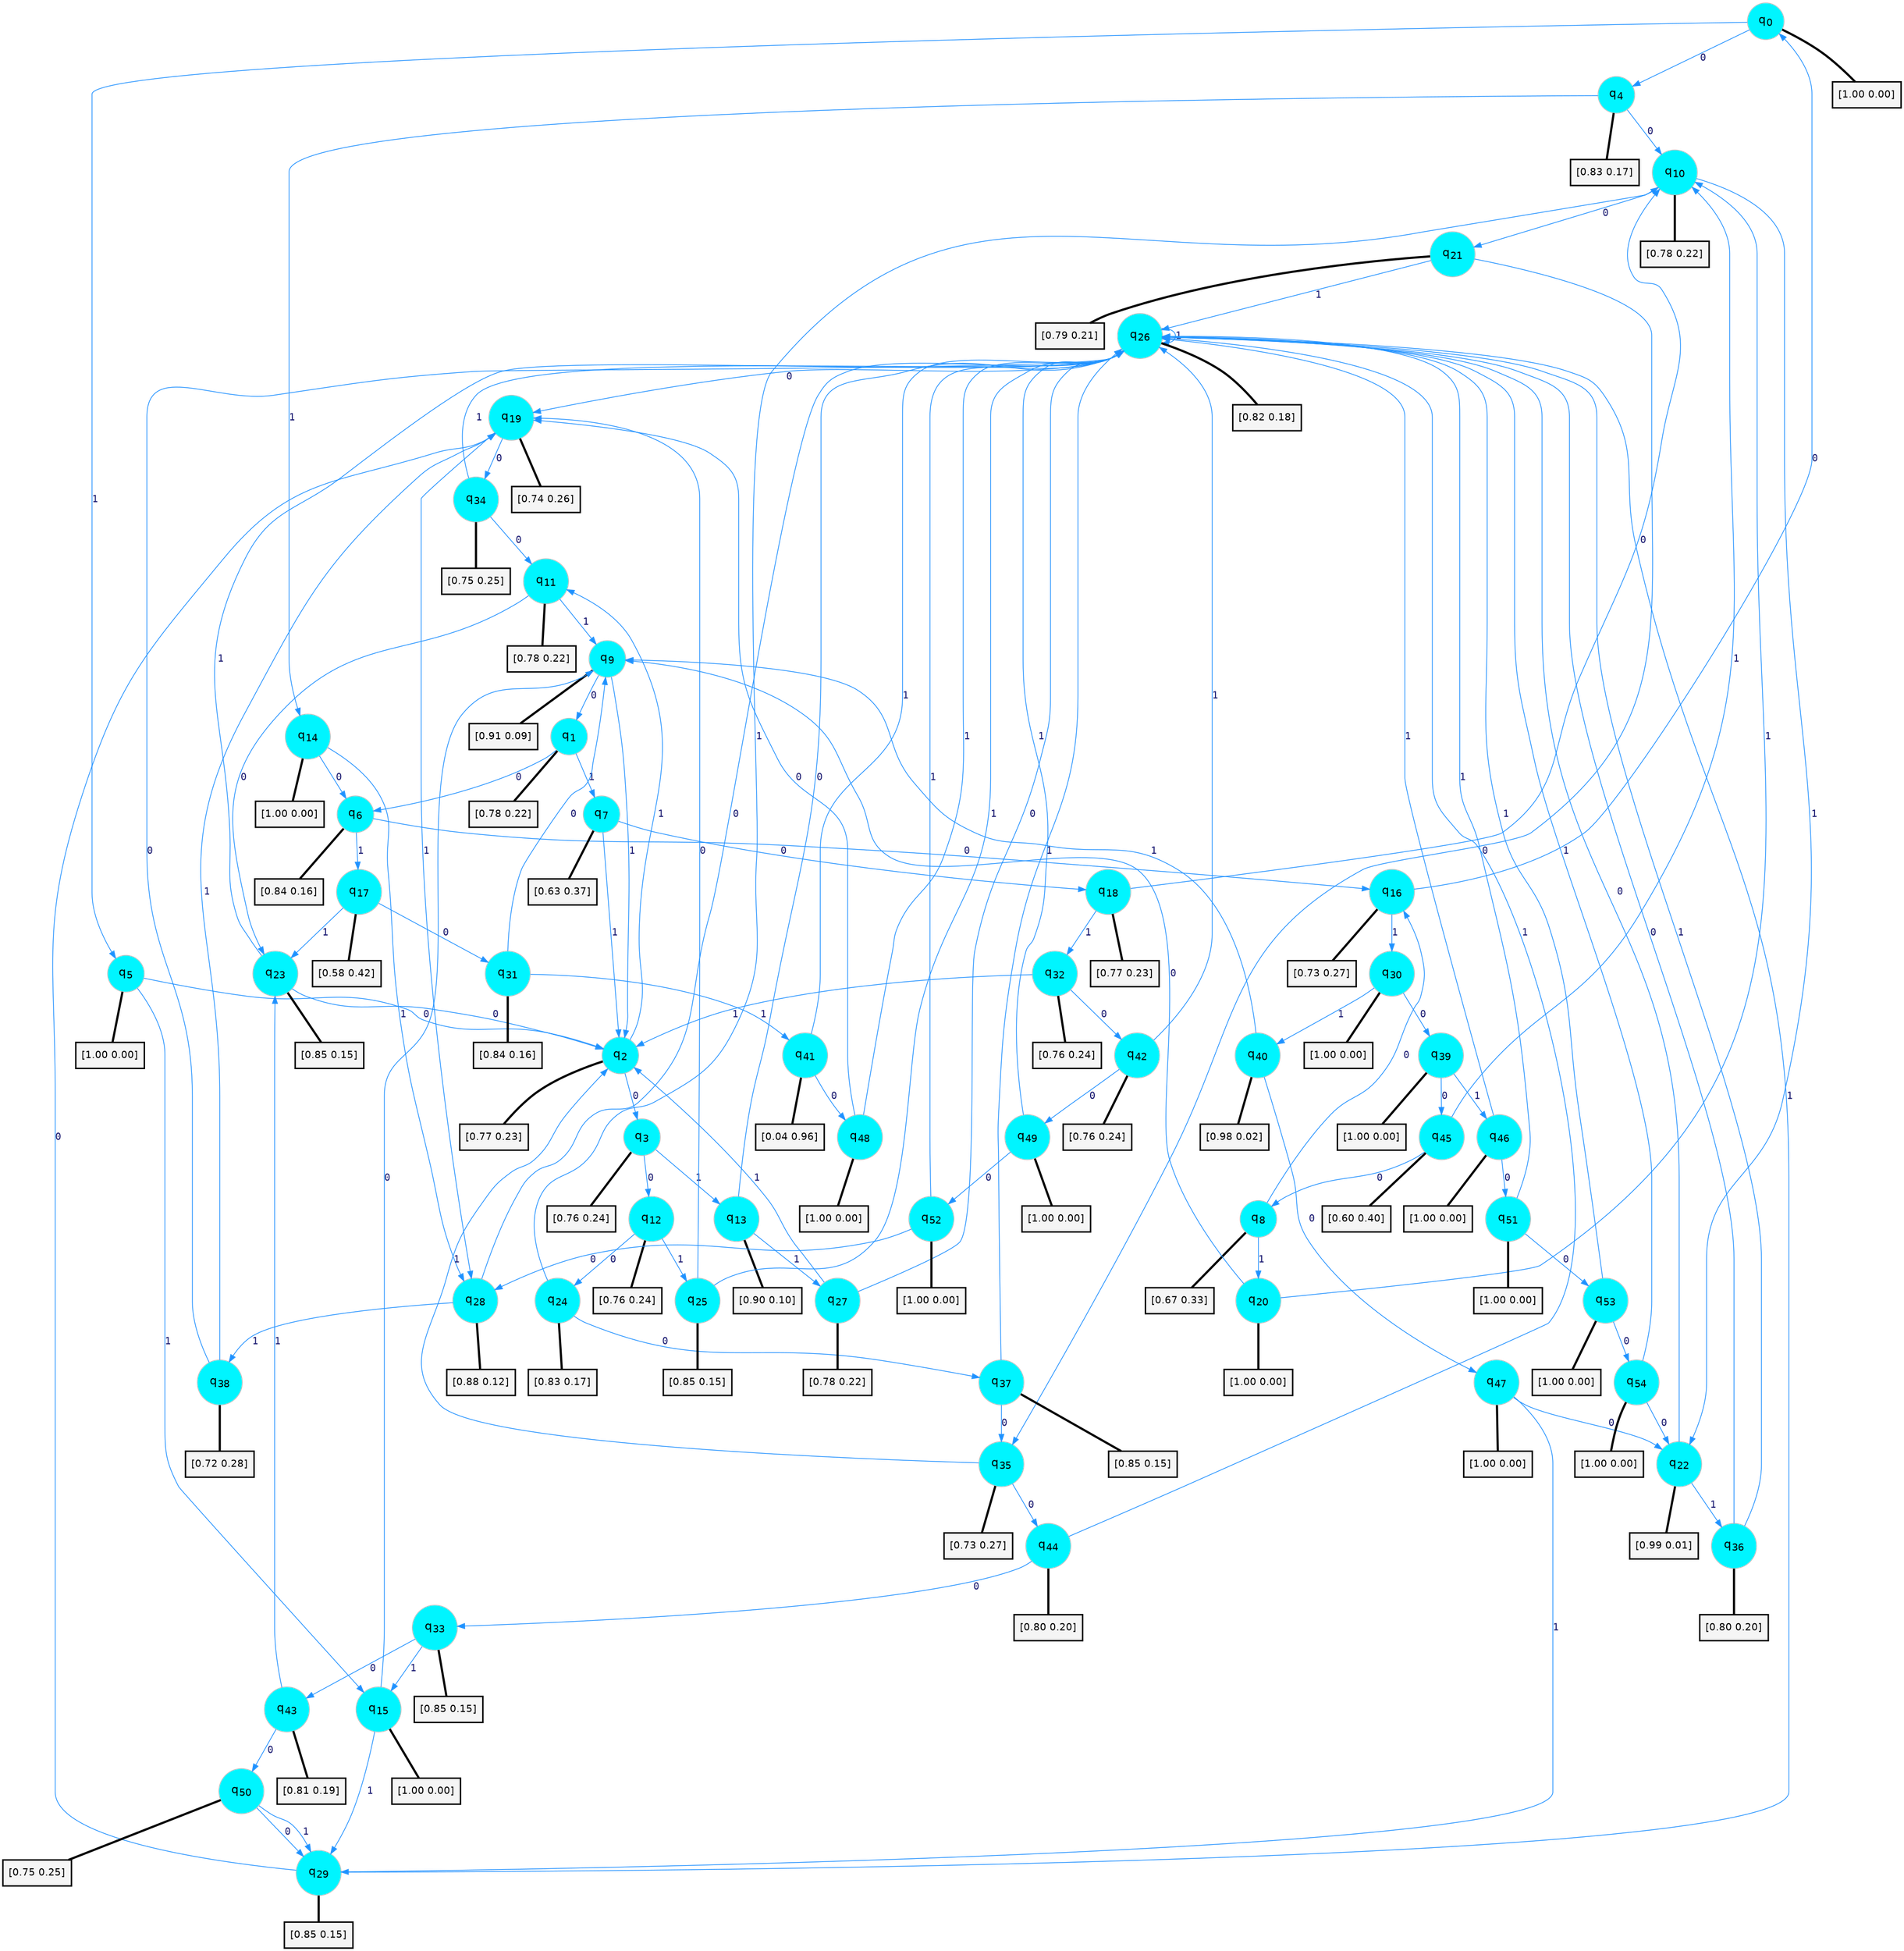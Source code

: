 digraph G {
graph [
bgcolor=transparent, dpi=300, rankdir=TD, size="40,25"];
node [
color=gray, fillcolor=turquoise1, fontcolor=black, fontname=Helvetica, fontsize=16, fontweight=bold, shape=circle, style=filled];
edge [
arrowsize=1, color=dodgerblue1, fontcolor=midnightblue, fontname=courier, fontweight=bold, penwidth=1, style=solid, weight=20];
0[label=<q<SUB>0</SUB>>];
1[label=<q<SUB>1</SUB>>];
2[label=<q<SUB>2</SUB>>];
3[label=<q<SUB>3</SUB>>];
4[label=<q<SUB>4</SUB>>];
5[label=<q<SUB>5</SUB>>];
6[label=<q<SUB>6</SUB>>];
7[label=<q<SUB>7</SUB>>];
8[label=<q<SUB>8</SUB>>];
9[label=<q<SUB>9</SUB>>];
10[label=<q<SUB>10</SUB>>];
11[label=<q<SUB>11</SUB>>];
12[label=<q<SUB>12</SUB>>];
13[label=<q<SUB>13</SUB>>];
14[label=<q<SUB>14</SUB>>];
15[label=<q<SUB>15</SUB>>];
16[label=<q<SUB>16</SUB>>];
17[label=<q<SUB>17</SUB>>];
18[label=<q<SUB>18</SUB>>];
19[label=<q<SUB>19</SUB>>];
20[label=<q<SUB>20</SUB>>];
21[label=<q<SUB>21</SUB>>];
22[label=<q<SUB>22</SUB>>];
23[label=<q<SUB>23</SUB>>];
24[label=<q<SUB>24</SUB>>];
25[label=<q<SUB>25</SUB>>];
26[label=<q<SUB>26</SUB>>];
27[label=<q<SUB>27</SUB>>];
28[label=<q<SUB>28</SUB>>];
29[label=<q<SUB>29</SUB>>];
30[label=<q<SUB>30</SUB>>];
31[label=<q<SUB>31</SUB>>];
32[label=<q<SUB>32</SUB>>];
33[label=<q<SUB>33</SUB>>];
34[label=<q<SUB>34</SUB>>];
35[label=<q<SUB>35</SUB>>];
36[label=<q<SUB>36</SUB>>];
37[label=<q<SUB>37</SUB>>];
38[label=<q<SUB>38</SUB>>];
39[label=<q<SUB>39</SUB>>];
40[label=<q<SUB>40</SUB>>];
41[label=<q<SUB>41</SUB>>];
42[label=<q<SUB>42</SUB>>];
43[label=<q<SUB>43</SUB>>];
44[label=<q<SUB>44</SUB>>];
45[label=<q<SUB>45</SUB>>];
46[label=<q<SUB>46</SUB>>];
47[label=<q<SUB>47</SUB>>];
48[label=<q<SUB>48</SUB>>];
49[label=<q<SUB>49</SUB>>];
50[label=<q<SUB>50</SUB>>];
51[label=<q<SUB>51</SUB>>];
52[label=<q<SUB>52</SUB>>];
53[label=<q<SUB>53</SUB>>];
54[label=<q<SUB>54</SUB>>];
55[label="[1.00 0.00]", shape=box,fontcolor=black, fontname=Helvetica, fontsize=14, penwidth=2, fillcolor=whitesmoke,color=black];
56[label="[0.78 0.22]", shape=box,fontcolor=black, fontname=Helvetica, fontsize=14, penwidth=2, fillcolor=whitesmoke,color=black];
57[label="[0.77 0.23]", shape=box,fontcolor=black, fontname=Helvetica, fontsize=14, penwidth=2, fillcolor=whitesmoke,color=black];
58[label="[0.76 0.24]", shape=box,fontcolor=black, fontname=Helvetica, fontsize=14, penwidth=2, fillcolor=whitesmoke,color=black];
59[label="[0.83 0.17]", shape=box,fontcolor=black, fontname=Helvetica, fontsize=14, penwidth=2, fillcolor=whitesmoke,color=black];
60[label="[1.00 0.00]", shape=box,fontcolor=black, fontname=Helvetica, fontsize=14, penwidth=2, fillcolor=whitesmoke,color=black];
61[label="[0.84 0.16]", shape=box,fontcolor=black, fontname=Helvetica, fontsize=14, penwidth=2, fillcolor=whitesmoke,color=black];
62[label="[0.63 0.37]", shape=box,fontcolor=black, fontname=Helvetica, fontsize=14, penwidth=2, fillcolor=whitesmoke,color=black];
63[label="[0.67 0.33]", shape=box,fontcolor=black, fontname=Helvetica, fontsize=14, penwidth=2, fillcolor=whitesmoke,color=black];
64[label="[0.91 0.09]", shape=box,fontcolor=black, fontname=Helvetica, fontsize=14, penwidth=2, fillcolor=whitesmoke,color=black];
65[label="[0.78 0.22]", shape=box,fontcolor=black, fontname=Helvetica, fontsize=14, penwidth=2, fillcolor=whitesmoke,color=black];
66[label="[0.78 0.22]", shape=box,fontcolor=black, fontname=Helvetica, fontsize=14, penwidth=2, fillcolor=whitesmoke,color=black];
67[label="[0.76 0.24]", shape=box,fontcolor=black, fontname=Helvetica, fontsize=14, penwidth=2, fillcolor=whitesmoke,color=black];
68[label="[0.90 0.10]", shape=box,fontcolor=black, fontname=Helvetica, fontsize=14, penwidth=2, fillcolor=whitesmoke,color=black];
69[label="[1.00 0.00]", shape=box,fontcolor=black, fontname=Helvetica, fontsize=14, penwidth=2, fillcolor=whitesmoke,color=black];
70[label="[1.00 0.00]", shape=box,fontcolor=black, fontname=Helvetica, fontsize=14, penwidth=2, fillcolor=whitesmoke,color=black];
71[label="[0.73 0.27]", shape=box,fontcolor=black, fontname=Helvetica, fontsize=14, penwidth=2, fillcolor=whitesmoke,color=black];
72[label="[0.58 0.42]", shape=box,fontcolor=black, fontname=Helvetica, fontsize=14, penwidth=2, fillcolor=whitesmoke,color=black];
73[label="[0.77 0.23]", shape=box,fontcolor=black, fontname=Helvetica, fontsize=14, penwidth=2, fillcolor=whitesmoke,color=black];
74[label="[0.74 0.26]", shape=box,fontcolor=black, fontname=Helvetica, fontsize=14, penwidth=2, fillcolor=whitesmoke,color=black];
75[label="[1.00 0.00]", shape=box,fontcolor=black, fontname=Helvetica, fontsize=14, penwidth=2, fillcolor=whitesmoke,color=black];
76[label="[0.79 0.21]", shape=box,fontcolor=black, fontname=Helvetica, fontsize=14, penwidth=2, fillcolor=whitesmoke,color=black];
77[label="[0.99 0.01]", shape=box,fontcolor=black, fontname=Helvetica, fontsize=14, penwidth=2, fillcolor=whitesmoke,color=black];
78[label="[0.85 0.15]", shape=box,fontcolor=black, fontname=Helvetica, fontsize=14, penwidth=2, fillcolor=whitesmoke,color=black];
79[label="[0.83 0.17]", shape=box,fontcolor=black, fontname=Helvetica, fontsize=14, penwidth=2, fillcolor=whitesmoke,color=black];
80[label="[0.85 0.15]", shape=box,fontcolor=black, fontname=Helvetica, fontsize=14, penwidth=2, fillcolor=whitesmoke,color=black];
81[label="[0.82 0.18]", shape=box,fontcolor=black, fontname=Helvetica, fontsize=14, penwidth=2, fillcolor=whitesmoke,color=black];
82[label="[0.78 0.22]", shape=box,fontcolor=black, fontname=Helvetica, fontsize=14, penwidth=2, fillcolor=whitesmoke,color=black];
83[label="[0.88 0.12]", shape=box,fontcolor=black, fontname=Helvetica, fontsize=14, penwidth=2, fillcolor=whitesmoke,color=black];
84[label="[0.85 0.15]", shape=box,fontcolor=black, fontname=Helvetica, fontsize=14, penwidth=2, fillcolor=whitesmoke,color=black];
85[label="[1.00 0.00]", shape=box,fontcolor=black, fontname=Helvetica, fontsize=14, penwidth=2, fillcolor=whitesmoke,color=black];
86[label="[0.84 0.16]", shape=box,fontcolor=black, fontname=Helvetica, fontsize=14, penwidth=2, fillcolor=whitesmoke,color=black];
87[label="[0.76 0.24]", shape=box,fontcolor=black, fontname=Helvetica, fontsize=14, penwidth=2, fillcolor=whitesmoke,color=black];
88[label="[0.85 0.15]", shape=box,fontcolor=black, fontname=Helvetica, fontsize=14, penwidth=2, fillcolor=whitesmoke,color=black];
89[label="[0.75 0.25]", shape=box,fontcolor=black, fontname=Helvetica, fontsize=14, penwidth=2, fillcolor=whitesmoke,color=black];
90[label="[0.73 0.27]", shape=box,fontcolor=black, fontname=Helvetica, fontsize=14, penwidth=2, fillcolor=whitesmoke,color=black];
91[label="[0.80 0.20]", shape=box,fontcolor=black, fontname=Helvetica, fontsize=14, penwidth=2, fillcolor=whitesmoke,color=black];
92[label="[0.85 0.15]", shape=box,fontcolor=black, fontname=Helvetica, fontsize=14, penwidth=2, fillcolor=whitesmoke,color=black];
93[label="[0.72 0.28]", shape=box,fontcolor=black, fontname=Helvetica, fontsize=14, penwidth=2, fillcolor=whitesmoke,color=black];
94[label="[1.00 0.00]", shape=box,fontcolor=black, fontname=Helvetica, fontsize=14, penwidth=2, fillcolor=whitesmoke,color=black];
95[label="[0.98 0.02]", shape=box,fontcolor=black, fontname=Helvetica, fontsize=14, penwidth=2, fillcolor=whitesmoke,color=black];
96[label="[0.04 0.96]", shape=box,fontcolor=black, fontname=Helvetica, fontsize=14, penwidth=2, fillcolor=whitesmoke,color=black];
97[label="[0.76 0.24]", shape=box,fontcolor=black, fontname=Helvetica, fontsize=14, penwidth=2, fillcolor=whitesmoke,color=black];
98[label="[0.81 0.19]", shape=box,fontcolor=black, fontname=Helvetica, fontsize=14, penwidth=2, fillcolor=whitesmoke,color=black];
99[label="[0.80 0.20]", shape=box,fontcolor=black, fontname=Helvetica, fontsize=14, penwidth=2, fillcolor=whitesmoke,color=black];
100[label="[0.60 0.40]", shape=box,fontcolor=black, fontname=Helvetica, fontsize=14, penwidth=2, fillcolor=whitesmoke,color=black];
101[label="[1.00 0.00]", shape=box,fontcolor=black, fontname=Helvetica, fontsize=14, penwidth=2, fillcolor=whitesmoke,color=black];
102[label="[1.00 0.00]", shape=box,fontcolor=black, fontname=Helvetica, fontsize=14, penwidth=2, fillcolor=whitesmoke,color=black];
103[label="[1.00 0.00]", shape=box,fontcolor=black, fontname=Helvetica, fontsize=14, penwidth=2, fillcolor=whitesmoke,color=black];
104[label="[1.00 0.00]", shape=box,fontcolor=black, fontname=Helvetica, fontsize=14, penwidth=2, fillcolor=whitesmoke,color=black];
105[label="[0.75 0.25]", shape=box,fontcolor=black, fontname=Helvetica, fontsize=14, penwidth=2, fillcolor=whitesmoke,color=black];
106[label="[1.00 0.00]", shape=box,fontcolor=black, fontname=Helvetica, fontsize=14, penwidth=2, fillcolor=whitesmoke,color=black];
107[label="[1.00 0.00]", shape=box,fontcolor=black, fontname=Helvetica, fontsize=14, penwidth=2, fillcolor=whitesmoke,color=black];
108[label="[1.00 0.00]", shape=box,fontcolor=black, fontname=Helvetica, fontsize=14, penwidth=2, fillcolor=whitesmoke,color=black];
109[label="[1.00 0.00]", shape=box,fontcolor=black, fontname=Helvetica, fontsize=14, penwidth=2, fillcolor=whitesmoke,color=black];
0->4 [label=0];
0->5 [label=1];
0->55 [arrowhead=none, penwidth=3,color=black];
1->6 [label=0];
1->7 [label=1];
1->56 [arrowhead=none, penwidth=3,color=black];
2->3 [label=0];
2->11 [label=1];
2->57 [arrowhead=none, penwidth=3,color=black];
3->12 [label=0];
3->13 [label=1];
3->58 [arrowhead=none, penwidth=3,color=black];
4->10 [label=0];
4->14 [label=1];
4->59 [arrowhead=none, penwidth=3,color=black];
5->2 [label=0];
5->15 [label=1];
5->60 [arrowhead=none, penwidth=3,color=black];
6->16 [label=0];
6->17 [label=1];
6->61 [arrowhead=none, penwidth=3,color=black];
7->18 [label=0];
7->2 [label=1];
7->62 [arrowhead=none, penwidth=3,color=black];
8->16 [label=0];
8->20 [label=1];
8->63 [arrowhead=none, penwidth=3,color=black];
9->1 [label=0];
9->2 [label=1];
9->64 [arrowhead=none, penwidth=3,color=black];
10->21 [label=0];
10->22 [label=1];
10->65 [arrowhead=none, penwidth=3,color=black];
11->23 [label=0];
11->9 [label=1];
11->66 [arrowhead=none, penwidth=3,color=black];
12->24 [label=0];
12->25 [label=1];
12->67 [arrowhead=none, penwidth=3,color=black];
13->26 [label=0];
13->27 [label=1];
13->68 [arrowhead=none, penwidth=3,color=black];
14->6 [label=0];
14->28 [label=1];
14->69 [arrowhead=none, penwidth=3,color=black];
15->9 [label=0];
15->29 [label=1];
15->70 [arrowhead=none, penwidth=3,color=black];
16->0 [label=0];
16->30 [label=1];
16->71 [arrowhead=none, penwidth=3,color=black];
17->31 [label=0];
17->23 [label=1];
17->72 [arrowhead=none, penwidth=3,color=black];
18->10 [label=0];
18->32 [label=1];
18->73 [arrowhead=none, penwidth=3,color=black];
19->34 [label=0];
19->28 [label=1];
19->74 [arrowhead=none, penwidth=3,color=black];
20->9 [label=0];
20->10 [label=1];
20->75 [arrowhead=none, penwidth=3,color=black];
21->35 [label=0];
21->26 [label=1];
21->76 [arrowhead=none, penwidth=3,color=black];
22->26 [label=0];
22->36 [label=1];
22->77 [arrowhead=none, penwidth=3,color=black];
23->2 [label=0];
23->26 [label=1];
23->78 [arrowhead=none, penwidth=3,color=black];
24->37 [label=0];
24->10 [label=1];
24->79 [arrowhead=none, penwidth=3,color=black];
25->19 [label=0];
25->26 [label=1];
25->80 [arrowhead=none, penwidth=3,color=black];
26->19 [label=0];
26->26 [label=1];
26->81 [arrowhead=none, penwidth=3,color=black];
27->26 [label=0];
27->2 [label=1];
27->82 [arrowhead=none, penwidth=3,color=black];
28->26 [label=0];
28->38 [label=1];
28->83 [arrowhead=none, penwidth=3,color=black];
29->19 [label=0];
29->26 [label=1];
29->84 [arrowhead=none, penwidth=3,color=black];
30->39 [label=0];
30->40 [label=1];
30->85 [arrowhead=none, penwidth=3,color=black];
31->9 [label=0];
31->41 [label=1];
31->86 [arrowhead=none, penwidth=3,color=black];
32->42 [label=0];
32->2 [label=1];
32->87 [arrowhead=none, penwidth=3,color=black];
33->43 [label=0];
33->15 [label=1];
33->88 [arrowhead=none, penwidth=3,color=black];
34->11 [label=0];
34->26 [label=1];
34->89 [arrowhead=none, penwidth=3,color=black];
35->44 [label=0];
35->2 [label=1];
35->90 [arrowhead=none, penwidth=3,color=black];
36->26 [label=0];
36->26 [label=1];
36->91 [arrowhead=none, penwidth=3,color=black];
37->35 [label=0];
37->26 [label=1];
37->92 [arrowhead=none, penwidth=3,color=black];
38->26 [label=0];
38->19 [label=1];
38->93 [arrowhead=none, penwidth=3,color=black];
39->45 [label=0];
39->46 [label=1];
39->94 [arrowhead=none, penwidth=3,color=black];
40->47 [label=0];
40->9 [label=1];
40->95 [arrowhead=none, penwidth=3,color=black];
41->48 [label=0];
41->26 [label=1];
41->96 [arrowhead=none, penwidth=3,color=black];
42->49 [label=0];
42->26 [label=1];
42->97 [arrowhead=none, penwidth=3,color=black];
43->50 [label=0];
43->23 [label=1];
43->98 [arrowhead=none, penwidth=3,color=black];
44->33 [label=0];
44->26 [label=1];
44->99 [arrowhead=none, penwidth=3,color=black];
45->8 [label=0];
45->10 [label=1];
45->100 [arrowhead=none, penwidth=3,color=black];
46->51 [label=0];
46->26 [label=1];
46->101 [arrowhead=none, penwidth=3,color=black];
47->22 [label=0];
47->29 [label=1];
47->102 [arrowhead=none, penwidth=3,color=black];
48->19 [label=0];
48->26 [label=1];
48->103 [arrowhead=none, penwidth=3,color=black];
49->52 [label=0];
49->26 [label=1];
49->104 [arrowhead=none, penwidth=3,color=black];
50->29 [label=0];
50->29 [label=1];
50->105 [arrowhead=none, penwidth=3,color=black];
51->53 [label=0];
51->26 [label=1];
51->106 [arrowhead=none, penwidth=3,color=black];
52->28 [label=0];
52->26 [label=1];
52->107 [arrowhead=none, penwidth=3,color=black];
53->54 [label=0];
53->26 [label=1];
53->108 [arrowhead=none, penwidth=3,color=black];
54->22 [label=0];
54->26 [label=1];
54->109 [arrowhead=none, penwidth=3,color=black];
}
